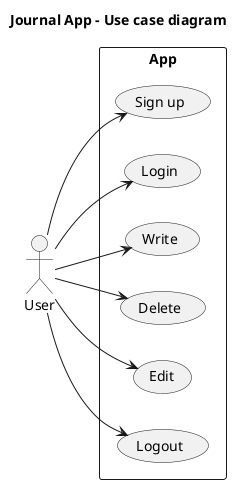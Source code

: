 @startuml

title Journal App - Use case diagram
left to right direction

actor User as A

rectangle App {
  usecase "Sign up" as uc0
  usecase "Login" as uc1
  usecase "Write" as uc2
  usecase "Delete" as uc3
  usecase "Edit" as uc4
  usecase "Logout" as uc5
}

A --> uc0
A --> uc1
A --> uc2
A --> uc3
A --> uc4
A --> uc5

@enduml 